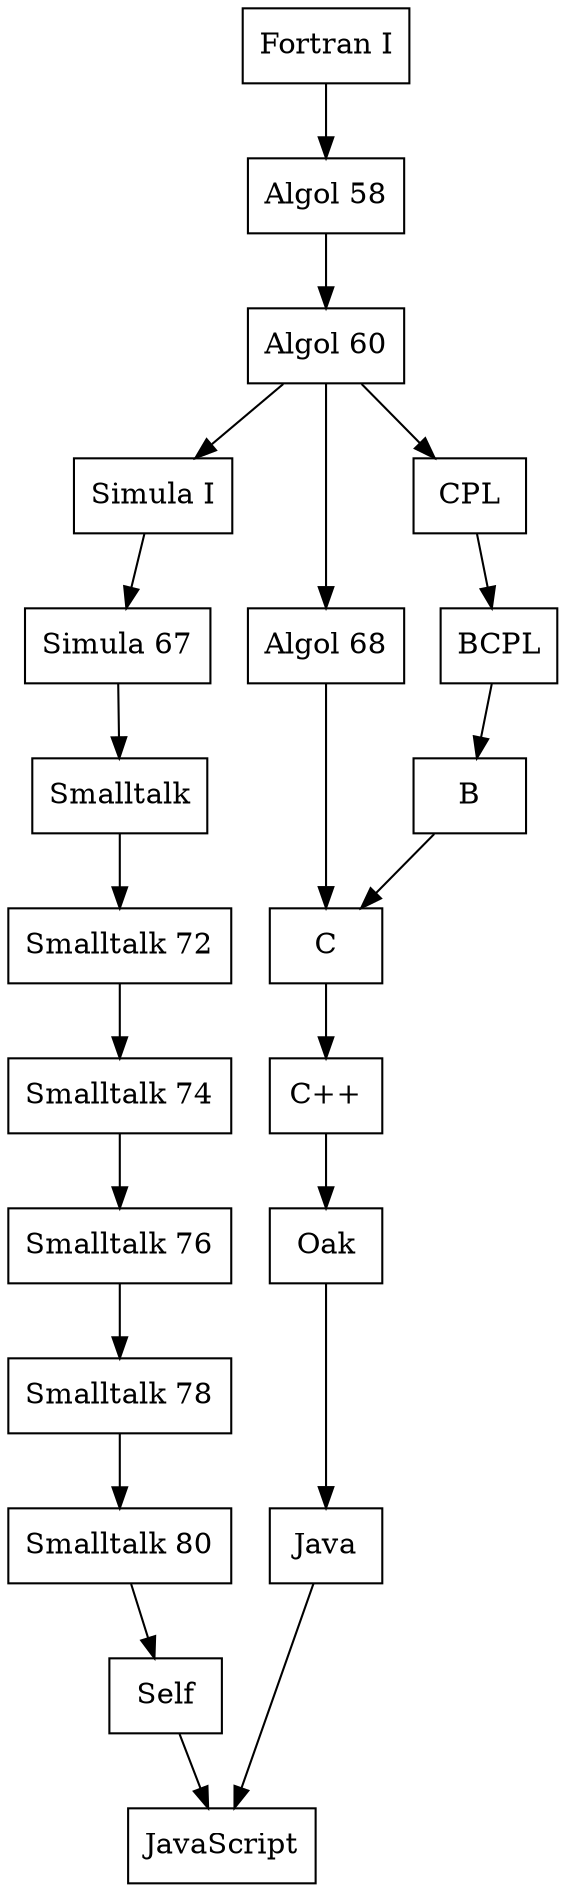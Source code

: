 digraph JavaScript {
  node [shape="box"]
  "Algol 60" -> "Simula I"
  "Simula I" -> "Simula 67"
  "Simula 67" -> "Smalltalk"
  "Smalltalk" -> "Smalltalk 72"
  "Smalltalk 72" -> "Smalltalk 74"
  "Smalltalk 74" -> "Smalltalk 76"
  "Smalltalk 76" -> "Smalltalk 78"
  "Smalltalk 78" -> "Smalltalk 80"
  "Smalltalk 80" -> "Self"
  "Self" -> "JavaScript"
  "Fortran I" -> "Algol 58"
  "Algol 58" -> "Algol 60"
  "Algol 60" -> "Algol 68"
  "Algol 68" -> "C"
  "Algol 60" -> "CPL"
  "CPL" -> "BCPL"
  "BCPL" -> "B"
  "B" -> "C"
  "C" -> "C++"
  "C++" -> "Oak"
  "Oak" -> "Java"
  "Java" -> "JavaScript"
}
